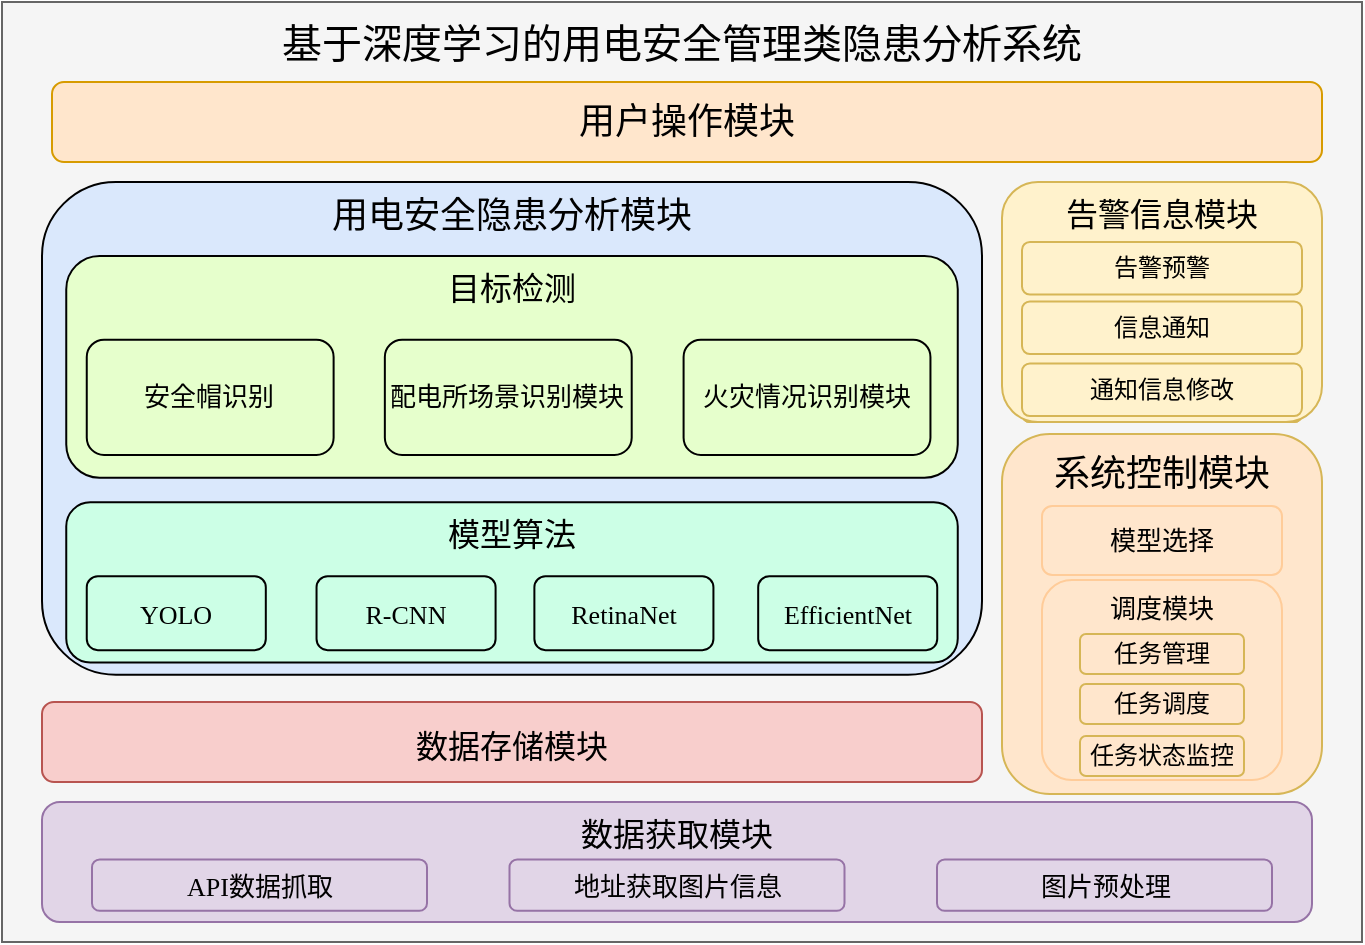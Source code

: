 <mxfile version="21.3.0" type="github">
  <diagram id="qzLwJ4X5yYsX_Pqfa8gJ" name="第 1 页">
    <mxGraphModel dx="1002" dy="573" grid="1" gridSize="10" guides="1" tooltips="1" connect="1" arrows="1" fold="1" page="1" pageScale="1" pageWidth="827" pageHeight="1169" math="0" shadow="0">
      <root>
        <mxCell id="0" />
        <mxCell id="1" parent="0" />
        <mxCell id="-XkHRvkM_vw5rs00xsbZ-1" value="" style="rounded=0;whiteSpace=wrap;html=1;glass=0;shadow=0;perimeterSpacing=0;fillColor=#f5f5f5;fontColor=#333333;strokeColor=#666666;fontFamily=宋体;" parent="1" vertex="1">
          <mxGeometry x="80" y="30" width="680" height="470" as="geometry" />
        </mxCell>
        <mxCell id="-XkHRvkM_vw5rs00xsbZ-2" value="&lt;font style=&quot;font-size: 20px;&quot;&gt;基于深度学习的用电安全管理类隐患分析系统&lt;/font&gt;" style="rounded=0;whiteSpace=wrap;html=1;shadow=0;glass=0;strokeColor=default;fontFamily=宋体;fontSize=12;fontColor=default;fillColor=default;strokeWidth=0;opacity=0;" parent="1" vertex="1">
          <mxGeometry x="80" y="30" width="680" height="40" as="geometry" />
        </mxCell>
        <mxCell id="-XkHRvkM_vw5rs00xsbZ-4" value="&lt;font style=&quot;font-size: 18px;&quot;&gt;用户操作模块&lt;/font&gt;" style="rounded=1;whiteSpace=wrap;html=1;shadow=0;glass=0;strokeColor=#d79b00;fontFamily=宋体;fontSize=18;fillColor=#ffe6cc;" parent="1" vertex="1">
          <mxGeometry x="105" y="70" width="635" height="40" as="geometry" />
        </mxCell>
        <mxCell id="-XkHRvkM_vw5rs00xsbZ-7" value="&lt;font style=&quot;font-size: 16px;&quot;&gt;数据存储模块&lt;/font&gt;" style="rounded=1;whiteSpace=wrap;html=1;shadow=0;glass=0;strokeColor=#b85450;fontFamily=宋体;fontSize=20;fillColor=#f8cecc;" parent="1" vertex="1">
          <mxGeometry x="100" y="380" width="470" height="40" as="geometry" />
        </mxCell>
        <mxCell id="a34KFY5_O4nveKa4adVM-41" value="" style="group;fontFamily=宋体;" parent="1" vertex="1" connectable="0">
          <mxGeometry x="100" y="120" width="470" height="246.4" as="geometry" />
        </mxCell>
        <mxCell id="a34KFY5_O4nveKa4adVM-48" value="" style="group;fontFamily=宋体;" parent="a34KFY5_O4nveKa4adVM-41" vertex="1" connectable="0">
          <mxGeometry width="470" height="246.4" as="geometry" />
        </mxCell>
        <mxCell id="-XkHRvkM_vw5rs00xsbZ-13" value="用电安全隐患分析模块" style="rounded=1;whiteSpace=wrap;html=1;shadow=0;glass=0;strokeColor=#000000;fontFamily=宋体;fontSize=18;fillColor=#dae8fc;verticalAlign=top;" parent="a34KFY5_O4nveKa4adVM-48" vertex="1">
          <mxGeometry width="470" height="246.4" as="geometry" />
        </mxCell>
        <mxCell id="a34KFY5_O4nveKa4adVM-34" value="" style="group;fontFamily=宋体;" parent="a34KFY5_O4nveKa4adVM-48" vertex="1" connectable="0">
          <mxGeometry x="12.123" y="160.16" width="445.754" height="80.08" as="geometry" />
        </mxCell>
        <mxCell id="8fsPF6jv214_PspzoPRW-6" value="&lt;font style=&quot;font-size: 13px;&quot;&gt;YOLO&lt;/font&gt;" style="rounded=1;whiteSpace=wrap;html=1;fontFamily=宋体;fillColor=#CCFFE6;strokeColor=#000000;" parent="a34KFY5_O4nveKa4adVM-34" vertex="1">
          <mxGeometry x="10.258" y="36.96" width="89.524" height="36.96" as="geometry" />
        </mxCell>
        <mxCell id="a34KFY5_O4nveKa4adVM-26" value="&lt;font style=&quot;font-size: 13px;&quot;&gt;R-CNN&lt;/font&gt;" style="rounded=1;whiteSpace=wrap;html=1;fontFamily=宋体;fillColor=#CCFFE6;strokeColor=#000000;" parent="a34KFY5_O4nveKa4adVM-34" vertex="1">
          <mxGeometry x="125.147" y="36.96" width="89.524" height="36.96" as="geometry" />
        </mxCell>
        <mxCell id="a34KFY5_O4nveKa4adVM-28" value="&lt;font style=&quot;font-size: 13px;&quot;&gt;EfficientNet&lt;/font&gt;" style="rounded=1;whiteSpace=wrap;html=1;fontFamily=宋体;fillColor=#CCFFE6;strokeColor=#000000;" parent="a34KFY5_O4nveKa4adVM-34" vertex="1">
          <mxGeometry x="345.972" y="36.96" width="89.524" height="36.96" as="geometry" />
        </mxCell>
        <mxCell id="a34KFY5_O4nveKa4adVM-92" value="&lt;font style=&quot;font-size: 13px;&quot;&gt;YOLO&lt;/font&gt;" style="rounded=1;whiteSpace=wrap;html=1;fontFamily=宋体;fillColor=#CCFFE6;strokeColor=#000000;" parent="a34KFY5_O4nveKa4adVM-34" vertex="1">
          <mxGeometry x="10.258" y="36.96" width="89.524" height="36.96" as="geometry" />
        </mxCell>
        <mxCell id="a34KFY5_O4nveKa4adVM-93" value="&lt;font style=&quot;font-size: 13px;&quot;&gt;R-CNN&lt;/font&gt;" style="rounded=1;whiteSpace=wrap;html=1;fontFamily=宋体;fillColor=#CCFFE6;strokeColor=#000000;" parent="a34KFY5_O4nveKa4adVM-34" vertex="1">
          <mxGeometry x="125.147" y="36.96" width="89.524" height="36.96" as="geometry" />
        </mxCell>
        <mxCell id="a34KFY5_O4nveKa4adVM-94" value="&lt;font style=&quot;font-size: 13px;&quot;&gt;YOLO&lt;/font&gt;" style="rounded=1;whiteSpace=wrap;html=1;fontFamily=宋体;fillColor=#CCFFE6;strokeColor=#000000;" parent="a34KFY5_O4nveKa4adVM-34" vertex="1">
          <mxGeometry x="10.258" y="36.96" width="89.524" height="36.96" as="geometry" />
        </mxCell>
        <mxCell id="a34KFY5_O4nveKa4adVM-95" value="&lt;font style=&quot;font-size: 13px;&quot;&gt;R-CNN&lt;/font&gt;" style="rounded=1;whiteSpace=wrap;html=1;fontFamily=宋体;fillColor=#CCFFE6;strokeColor=#000000;" parent="a34KFY5_O4nveKa4adVM-34" vertex="1">
          <mxGeometry x="125.147" y="36.96" width="89.524" height="36.96" as="geometry" />
        </mxCell>
        <mxCell id="a34KFY5_O4nveKa4adVM-96" value="&lt;font style=&quot;font-size: 13px;&quot;&gt;EfficientNet&lt;/font&gt;" style="rounded=1;whiteSpace=wrap;html=1;fontFamily=宋体;fillColor=#CCFFE6;strokeColor=#000000;" parent="a34KFY5_O4nveKa4adVM-34" vertex="1">
          <mxGeometry x="345.972" y="36.96" width="89.524" height="36.96" as="geometry" />
        </mxCell>
        <mxCell id="a34KFY5_O4nveKa4adVM-100" value="" style="group" parent="a34KFY5_O4nveKa4adVM-34" vertex="1" connectable="0">
          <mxGeometry width="445.754" height="80.08" as="geometry" />
        </mxCell>
        <mxCell id="a34KFY5_O4nveKa4adVM-22" value="&lt;font&gt;模型算法&lt;/font&gt;" style="rounded=1;whiteSpace=wrap;html=1;verticalAlign=top;fontSize=16;fillColor=#CCFFE6;strokeColor=#000000;fontFamily=宋体;" parent="a34KFY5_O4nveKa4adVM-100" vertex="1">
          <mxGeometry width="445.754" height="80.08" as="geometry" />
        </mxCell>
        <mxCell id="a34KFY5_O4nveKa4adVM-27" value="&lt;font style=&quot;font-size: 13px;&quot;&gt;RetinaNet&lt;/font&gt;" style="rounded=1;whiteSpace=wrap;html=1;fontFamily=宋体;fillColor=#CCFFE6;strokeColor=#000000;" parent="a34KFY5_O4nveKa4adVM-100" vertex="1">
          <mxGeometry x="234.067" y="36.96" width="89.524" height="36.96" as="geometry" />
        </mxCell>
        <mxCell id="a34KFY5_O4nveKa4adVM-97" value="&lt;font style=&quot;font-size: 13px;&quot;&gt;YOLO&lt;/font&gt;" style="rounded=1;whiteSpace=wrap;html=1;fontFamily=宋体;fillColor=#CCFFE6;strokeColor=#000000;" parent="a34KFY5_O4nveKa4adVM-100" vertex="1">
          <mxGeometry x="10.258" y="36.96" width="89.524" height="36.96" as="geometry" />
        </mxCell>
        <mxCell id="a34KFY5_O4nveKa4adVM-98" value="&lt;font style=&quot;font-size: 13px;&quot;&gt;R-CNN&lt;/font&gt;" style="rounded=1;whiteSpace=wrap;html=1;fontFamily=宋体;fillColor=#CCFFE6;strokeColor=#000000;" parent="a34KFY5_O4nveKa4adVM-100" vertex="1">
          <mxGeometry x="125.147" y="36.96" width="89.524" height="36.96" as="geometry" />
        </mxCell>
        <mxCell id="a34KFY5_O4nveKa4adVM-99" value="&lt;font style=&quot;font-size: 13px;&quot;&gt;EfficientNet&lt;/font&gt;" style="rounded=1;whiteSpace=wrap;html=1;fontFamily=宋体;fillColor=#CCFFE6;strokeColor=#000000;" parent="a34KFY5_O4nveKa4adVM-100" vertex="1">
          <mxGeometry x="345.972" y="36.96" width="89.524" height="36.96" as="geometry" />
        </mxCell>
        <mxCell id="a34KFY5_O4nveKa4adVM-40" value="" style="group;fontFamily=宋体;" parent="a34KFY5_O4nveKa4adVM-48" vertex="1" connectable="0">
          <mxGeometry x="12.123" y="36.96" width="445.754" height="110.88" as="geometry" />
        </mxCell>
        <mxCell id="a34KFY5_O4nveKa4adVM-10" value="&lt;font&gt;目标检测&lt;/font&gt;" style="rounded=1;whiteSpace=wrap;html=1;verticalAlign=top;fontSize=16;fillColor=#E6FFCC;strokeColor=#000000;container=0;fontFamily=宋体;" parent="a34KFY5_O4nveKa4adVM-40" vertex="1">
          <mxGeometry width="445.754" height="110.88" as="geometry" />
        </mxCell>
        <mxCell id="a34KFY5_O4nveKa4adVM-32" value="&lt;font style=&quot;font-size: 13px;&quot;&gt;火灾情况识别模块&lt;/font&gt;" style="rounded=1;whiteSpace=wrap;html=1;shadow=0;glass=0;strokeColor=default;fontFamily=宋体;fontSize=14;fontColor=default;fillColor=#E6FFCC;verticalAlign=middle;align=center;container=0;" parent="a34KFY5_O4nveKa4adVM-40" vertex="1">
          <mxGeometry x="308.671" y="41.888" width="123.431" height="57.608" as="geometry" />
        </mxCell>
        <mxCell id="-XkHRvkM_vw5rs00xsbZ-16" value="&lt;font style=&quot;font-size: 13px;&quot;&gt;配电所场景识别模块&lt;/font&gt;" style="rounded=1;whiteSpace=wrap;html=1;shadow=0;glass=0;strokeColor=default;fontFamily=宋体;fontSize=14;fontColor=default;fillColor=#E6FFCC;verticalAlign=middle;align=center;container=0;" parent="a34KFY5_O4nveKa4adVM-40" vertex="1">
          <mxGeometry x="159.3" y="41.888" width="123.431" height="57.608" as="geometry" />
        </mxCell>
        <mxCell id="a34KFY5_O4nveKa4adVM-11" value="&lt;span style=&quot;font-size: 13px;&quot;&gt;安全帽识别&lt;/span&gt;" style="rounded=1;whiteSpace=wrap;html=1;shadow=0;glass=0;strokeColor=#000000;fontFamily=宋体;fontSize=14;fontColor=default;fillColor=#E6FFCC;verticalAlign=middle;align=center;container=0;" parent="a34KFY5_O4nveKa4adVM-40" vertex="1">
          <mxGeometry x="10.258" y="41.888" width="123.431" height="57.608" as="geometry" />
        </mxCell>
        <mxCell id="a34KFY5_O4nveKa4adVM-74" value="通知信息修改" style="rounded=1;whiteSpace=wrap;html=1;fillColor=#fff2cc;strokeColor=#d6b656;fontFamily=宋体;" parent="1" vertex="1">
          <mxGeometry x="590" y="213.75" width="140" height="26.25" as="geometry" />
        </mxCell>
        <mxCell id="a34KFY5_O4nveKa4adVM-77" value="通知信息修改" style="rounded=1;whiteSpace=wrap;html=1;fillColor=#fff2cc;strokeColor=#d6b656;fontFamily=宋体;" parent="1" vertex="1">
          <mxGeometry x="590" y="213.75" width="140" height="26.25" as="geometry" />
        </mxCell>
        <mxCell id="a34KFY5_O4nveKa4adVM-2" value="信息通知" style="rounded=1;whiteSpace=wrap;html=1;fillColor=#fff2cc;strokeColor=#d6b656;fontFamily=宋体;" parent="1" vertex="1">
          <mxGeometry x="590" y="179.75" width="140" height="26.25" as="geometry" />
        </mxCell>
        <mxCell id="a34KFY5_O4nveKa4adVM-78" value="通知信息修改" style="rounded=1;whiteSpace=wrap;html=1;fillColor=#fff2cc;strokeColor=#d6b656;fontFamily=宋体;" parent="1" vertex="1">
          <mxGeometry x="590" y="210.75" width="140" height="26.25" as="geometry" />
        </mxCell>
        <mxCell id="a34KFY5_O4nveKa4adVM-85" value="" style="group" parent="1" vertex="1" connectable="0">
          <mxGeometry x="580" y="120" width="160" height="120" as="geometry" />
        </mxCell>
        <mxCell id="8fsPF6jv214_PspzoPRW-1" value="&lt;font style=&quot;font-size: 16px;&quot;&gt;告警信息模块&lt;/font&gt;" style="rounded=1;whiteSpace=wrap;html=1;shadow=0;glass=0;strokeColor=#d6b656;fontFamily=宋体;fontSize=16;fillColor=#fff2cc;verticalAlign=top;" parent="a34KFY5_O4nveKa4adVM-85" vertex="1">
          <mxGeometry width="160" height="120" as="geometry" />
        </mxCell>
        <mxCell id="a34KFY5_O4nveKa4adVM-1" value="告警预警" style="rounded=1;whiteSpace=wrap;html=1;fillColor=#fff2cc;strokeColor=#d6b656;fontFamily=宋体;" parent="a34KFY5_O4nveKa4adVM-85" vertex="1">
          <mxGeometry x="10" y="30" width="140" height="26.25" as="geometry" />
        </mxCell>
        <mxCell id="a34KFY5_O4nveKa4adVM-83" value="通知信息修改" style="rounded=1;whiteSpace=wrap;html=1;fillColor=#fff2cc;strokeColor=#d6b656;fontFamily=宋体;" parent="a34KFY5_O4nveKa4adVM-85" vertex="1">
          <mxGeometry x="10" y="90.75" width="140" height="26.25" as="geometry" />
        </mxCell>
        <mxCell id="a34KFY5_O4nveKa4adVM-84" value="信息通知" style="rounded=1;whiteSpace=wrap;html=1;fillColor=#fff2cc;strokeColor=#d6b656;fontFamily=宋体;" parent="a34KFY5_O4nveKa4adVM-85" vertex="1">
          <mxGeometry x="10" y="59.75" width="140" height="26.25" as="geometry" />
        </mxCell>
        <mxCell id="8fsPF6jv214_PspzoPRW-3" value="&lt;font style=&quot;font-size: 16px;&quot;&gt;数据获取模块&lt;/font&gt;" style="rounded=1;whiteSpace=wrap;html=1;shadow=0;glass=0;strokeColor=#9673a6;fontFamily=宋体;fontSize=12;fillColor=#e1d5e7;verticalAlign=top;horizontal=1;" parent="1" vertex="1">
          <mxGeometry x="100" y="430" width="635" height="60" as="geometry" />
        </mxCell>
        <mxCell id="a34KFY5_O4nveKa4adVM-4" value="&lt;font style=&quot;font-size: 13px;&quot;&gt;地址获取图片信息&lt;/font&gt;" style="rounded=1;whiteSpace=wrap;html=1;fillColor=#e1d5e7;strokeColor=#9673a6;fontFamily=宋体;" parent="1" vertex="1">
          <mxGeometry x="333.75" y="458.714" width="167.5" height="25.714" as="geometry" />
        </mxCell>
        <mxCell id="a34KFY5_O4nveKa4adVM-6" value="&lt;font style=&quot;font-size: 13px;&quot;&gt;图片预处理&lt;/font&gt;" style="rounded=1;whiteSpace=wrap;html=1;fillColor=#e1d5e7;strokeColor=#9673a6;fontFamily=宋体;" parent="1" vertex="1">
          <mxGeometry x="547.5" y="458.714" width="167.5" height="25.714" as="geometry" />
        </mxCell>
        <mxCell id="a34KFY5_O4nveKa4adVM-7" value="&lt;font style=&quot;font-size: 13px;&quot;&gt;API数据抓取&lt;/font&gt;" style="rounded=1;whiteSpace=wrap;html=1;fillColor=#e1d5e7;strokeColor=#9673a6;fontFamily=宋体;" parent="1" vertex="1">
          <mxGeometry x="125" y="458.714" width="167.5" height="25.714" as="geometry" />
        </mxCell>
        <mxCell id="a34KFY5_O4nveKa4adVM-87" value="" style="group" parent="1" vertex="1" connectable="0">
          <mxGeometry x="580" y="246" width="160" height="180" as="geometry" />
        </mxCell>
        <mxCell id="a34KFY5_O4nveKa4adVM-45" value="&lt;font style=&quot;font-size: 18px;&quot;&gt;系统控制模块&lt;/font&gt;" style="rounded=1;whiteSpace=wrap;html=1;shadow=0;glass=0;strokeColor=#d6b656;fontFamily=宋体;fontSize=20;fillColor=#FFE6CC;verticalAlign=top;" parent="a34KFY5_O4nveKa4adVM-87" vertex="1">
          <mxGeometry width="160" height="180" as="geometry" />
        </mxCell>
        <mxCell id="a34KFY5_O4nveKa4adVM-53" value="模型选择" style="rounded=1;whiteSpace=wrap;html=1;fontFamily=宋体;fillColor=#FFE6CC;strokeColor=#FFCC99;fontSize=13;" parent="a34KFY5_O4nveKa4adVM-87" vertex="1">
          <mxGeometry x="20" y="36" width="120" height="34.5" as="geometry" />
        </mxCell>
        <mxCell id="a34KFY5_O4nveKa4adVM-68" value="" style="group" parent="a34KFY5_O4nveKa4adVM-87" vertex="1" connectable="0">
          <mxGeometry x="20" y="53" width="120" height="122" as="geometry" />
        </mxCell>
        <mxCell id="a34KFY5_O4nveKa4adVM-86" value="" style="group" parent="a34KFY5_O4nveKa4adVM-68" vertex="1" connectable="0">
          <mxGeometry y="20" width="120" height="100" as="geometry" />
        </mxCell>
        <mxCell id="a34KFY5_O4nveKa4adVM-57" value="调度模块" style="rounded=1;whiteSpace=wrap;html=1;fontFamily=宋体;fillColor=#FFE6CC;strokeColor=#FFCC99;fontSize=13;verticalAlign=top;" parent="a34KFY5_O4nveKa4adVM-86" vertex="1">
          <mxGeometry width="120" height="100" as="geometry" />
        </mxCell>
        <mxCell id="a34KFY5_O4nveKa4adVM-62" value="任务管理" style="rounded=1;whiteSpace=wrap;html=1;fillColor=#FFE6CC;strokeColor=#d6b656;fontFamily=宋体;" parent="a34KFY5_O4nveKa4adVM-86" vertex="1">
          <mxGeometry x="19" y="27" width="82" height="20" as="geometry" />
        </mxCell>
        <mxCell id="a34KFY5_O4nveKa4adVM-65" value="任务调度" style="rounded=1;whiteSpace=wrap;html=1;fillColor=#FFE6CC;strokeColor=#d6b656;fontFamily=宋体;" parent="a34KFY5_O4nveKa4adVM-86" vertex="1">
          <mxGeometry x="19" y="52" width="82" height="20" as="geometry" />
        </mxCell>
        <mxCell id="a34KFY5_O4nveKa4adVM-66" value="任务状态监控" style="rounded=1;whiteSpace=wrap;html=1;fillColor=#FFE6CC;strokeColor=#d6b656;fontFamily=宋体;" parent="a34KFY5_O4nveKa4adVM-86" vertex="1">
          <mxGeometry x="19" y="78" width="82" height="20" as="geometry" />
        </mxCell>
      </root>
    </mxGraphModel>
  </diagram>
</mxfile>
